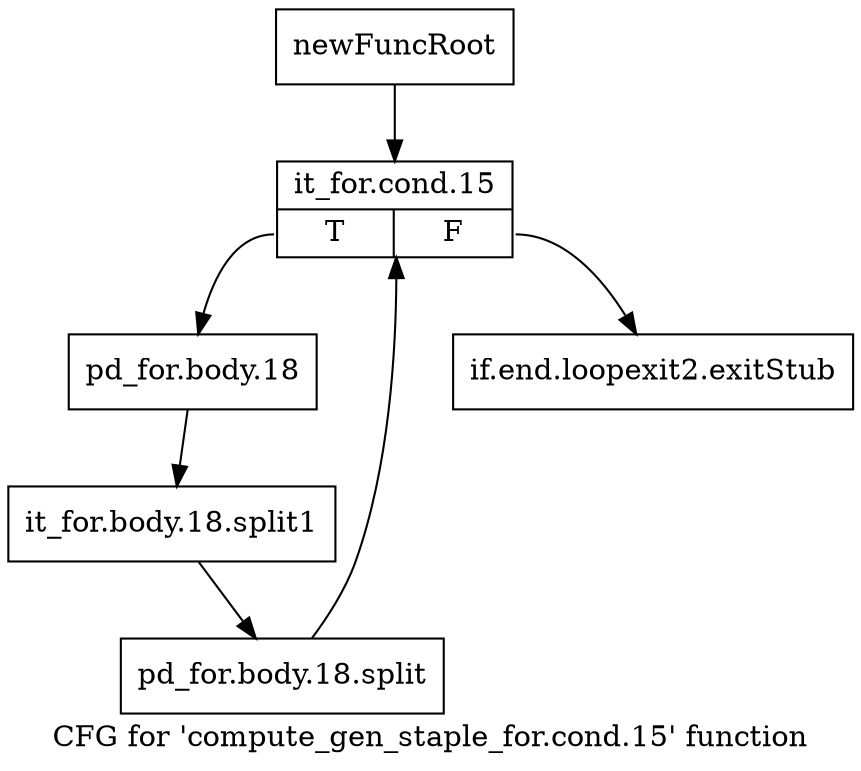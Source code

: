 digraph "CFG for 'compute_gen_staple_for.cond.15' function" {
	label="CFG for 'compute_gen_staple_for.cond.15' function";

	Node0x1a85b80 [shape=record,label="{newFuncRoot}"];
	Node0x1a85b80 -> Node0x1a85c20;
	Node0x1a85bd0 [shape=record,label="{if.end.loopexit2.exitStub}"];
	Node0x1a85c20 [shape=record,label="{it_for.cond.15|{<s0>T|<s1>F}}"];
	Node0x1a85c20:s0 -> Node0x1a85c70;
	Node0x1a85c20:s1 -> Node0x1a85bd0;
	Node0x1a85c70 [shape=record,label="{pd_for.body.18}"];
	Node0x1a85c70 -> Node0x1cc0d80;
	Node0x1cc0d80 [shape=record,label="{it_for.body.18.split1}"];
	Node0x1cc0d80 -> Node0x1c4a480;
	Node0x1c4a480 [shape=record,label="{pd_for.body.18.split}"];
	Node0x1c4a480 -> Node0x1a85c20;
}
